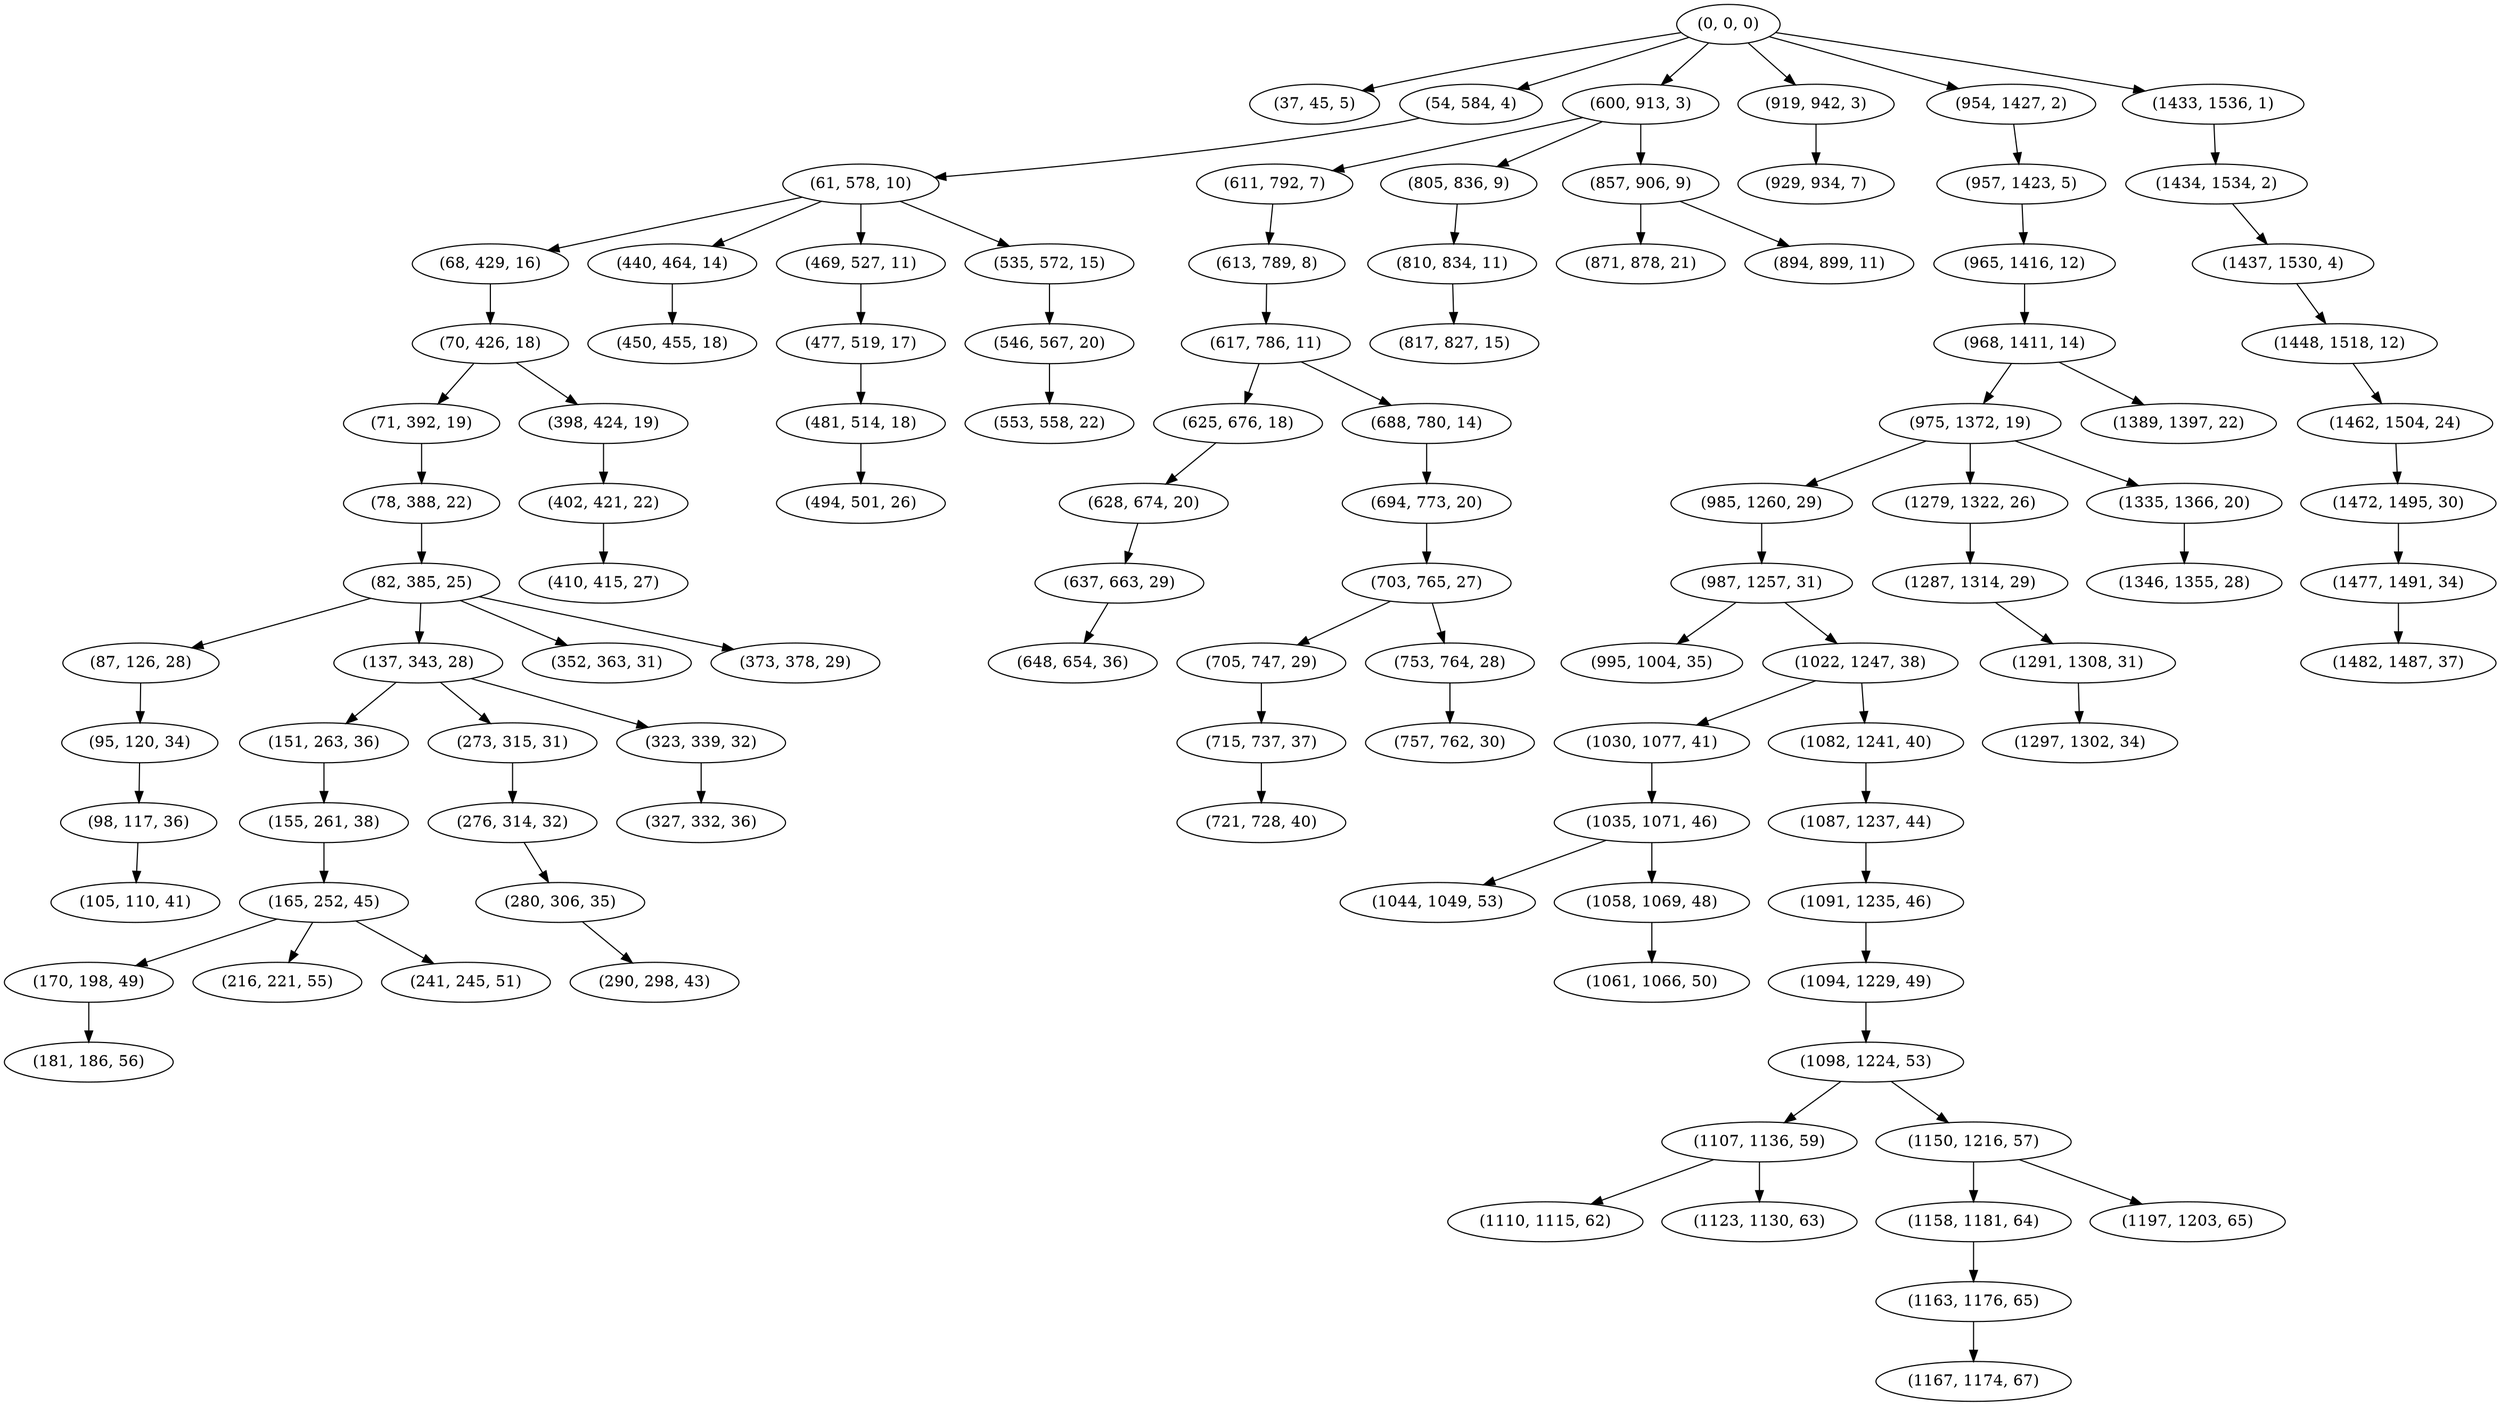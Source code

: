 digraph tree {
    "(0, 0, 0)";
    "(37, 45, 5)";
    "(54, 584, 4)";
    "(61, 578, 10)";
    "(68, 429, 16)";
    "(70, 426, 18)";
    "(71, 392, 19)";
    "(78, 388, 22)";
    "(82, 385, 25)";
    "(87, 126, 28)";
    "(95, 120, 34)";
    "(98, 117, 36)";
    "(105, 110, 41)";
    "(137, 343, 28)";
    "(151, 263, 36)";
    "(155, 261, 38)";
    "(165, 252, 45)";
    "(170, 198, 49)";
    "(181, 186, 56)";
    "(216, 221, 55)";
    "(241, 245, 51)";
    "(273, 315, 31)";
    "(276, 314, 32)";
    "(280, 306, 35)";
    "(290, 298, 43)";
    "(323, 339, 32)";
    "(327, 332, 36)";
    "(352, 363, 31)";
    "(373, 378, 29)";
    "(398, 424, 19)";
    "(402, 421, 22)";
    "(410, 415, 27)";
    "(440, 464, 14)";
    "(450, 455, 18)";
    "(469, 527, 11)";
    "(477, 519, 17)";
    "(481, 514, 18)";
    "(494, 501, 26)";
    "(535, 572, 15)";
    "(546, 567, 20)";
    "(553, 558, 22)";
    "(600, 913, 3)";
    "(611, 792, 7)";
    "(613, 789, 8)";
    "(617, 786, 11)";
    "(625, 676, 18)";
    "(628, 674, 20)";
    "(637, 663, 29)";
    "(648, 654, 36)";
    "(688, 780, 14)";
    "(694, 773, 20)";
    "(703, 765, 27)";
    "(705, 747, 29)";
    "(715, 737, 37)";
    "(721, 728, 40)";
    "(753, 764, 28)";
    "(757, 762, 30)";
    "(805, 836, 9)";
    "(810, 834, 11)";
    "(817, 827, 15)";
    "(857, 906, 9)";
    "(871, 878, 21)";
    "(894, 899, 11)";
    "(919, 942, 3)";
    "(929, 934, 7)";
    "(954, 1427, 2)";
    "(957, 1423, 5)";
    "(965, 1416, 12)";
    "(968, 1411, 14)";
    "(975, 1372, 19)";
    "(985, 1260, 29)";
    "(987, 1257, 31)";
    "(995, 1004, 35)";
    "(1022, 1247, 38)";
    "(1030, 1077, 41)";
    "(1035, 1071, 46)";
    "(1044, 1049, 53)";
    "(1058, 1069, 48)";
    "(1061, 1066, 50)";
    "(1082, 1241, 40)";
    "(1087, 1237, 44)";
    "(1091, 1235, 46)";
    "(1094, 1229, 49)";
    "(1098, 1224, 53)";
    "(1107, 1136, 59)";
    "(1110, 1115, 62)";
    "(1123, 1130, 63)";
    "(1150, 1216, 57)";
    "(1158, 1181, 64)";
    "(1163, 1176, 65)";
    "(1167, 1174, 67)";
    "(1197, 1203, 65)";
    "(1279, 1322, 26)";
    "(1287, 1314, 29)";
    "(1291, 1308, 31)";
    "(1297, 1302, 34)";
    "(1335, 1366, 20)";
    "(1346, 1355, 28)";
    "(1389, 1397, 22)";
    "(1433, 1536, 1)";
    "(1434, 1534, 2)";
    "(1437, 1530, 4)";
    "(1448, 1518, 12)";
    "(1462, 1504, 24)";
    "(1472, 1495, 30)";
    "(1477, 1491, 34)";
    "(1482, 1487, 37)";
    "(0, 0, 0)" -> "(37, 45, 5)";
    "(0, 0, 0)" -> "(54, 584, 4)";
    "(0, 0, 0)" -> "(600, 913, 3)";
    "(0, 0, 0)" -> "(919, 942, 3)";
    "(0, 0, 0)" -> "(954, 1427, 2)";
    "(0, 0, 0)" -> "(1433, 1536, 1)";
    "(54, 584, 4)" -> "(61, 578, 10)";
    "(61, 578, 10)" -> "(68, 429, 16)";
    "(61, 578, 10)" -> "(440, 464, 14)";
    "(61, 578, 10)" -> "(469, 527, 11)";
    "(61, 578, 10)" -> "(535, 572, 15)";
    "(68, 429, 16)" -> "(70, 426, 18)";
    "(70, 426, 18)" -> "(71, 392, 19)";
    "(70, 426, 18)" -> "(398, 424, 19)";
    "(71, 392, 19)" -> "(78, 388, 22)";
    "(78, 388, 22)" -> "(82, 385, 25)";
    "(82, 385, 25)" -> "(87, 126, 28)";
    "(82, 385, 25)" -> "(137, 343, 28)";
    "(82, 385, 25)" -> "(352, 363, 31)";
    "(82, 385, 25)" -> "(373, 378, 29)";
    "(87, 126, 28)" -> "(95, 120, 34)";
    "(95, 120, 34)" -> "(98, 117, 36)";
    "(98, 117, 36)" -> "(105, 110, 41)";
    "(137, 343, 28)" -> "(151, 263, 36)";
    "(137, 343, 28)" -> "(273, 315, 31)";
    "(137, 343, 28)" -> "(323, 339, 32)";
    "(151, 263, 36)" -> "(155, 261, 38)";
    "(155, 261, 38)" -> "(165, 252, 45)";
    "(165, 252, 45)" -> "(170, 198, 49)";
    "(165, 252, 45)" -> "(216, 221, 55)";
    "(165, 252, 45)" -> "(241, 245, 51)";
    "(170, 198, 49)" -> "(181, 186, 56)";
    "(273, 315, 31)" -> "(276, 314, 32)";
    "(276, 314, 32)" -> "(280, 306, 35)";
    "(280, 306, 35)" -> "(290, 298, 43)";
    "(323, 339, 32)" -> "(327, 332, 36)";
    "(398, 424, 19)" -> "(402, 421, 22)";
    "(402, 421, 22)" -> "(410, 415, 27)";
    "(440, 464, 14)" -> "(450, 455, 18)";
    "(469, 527, 11)" -> "(477, 519, 17)";
    "(477, 519, 17)" -> "(481, 514, 18)";
    "(481, 514, 18)" -> "(494, 501, 26)";
    "(535, 572, 15)" -> "(546, 567, 20)";
    "(546, 567, 20)" -> "(553, 558, 22)";
    "(600, 913, 3)" -> "(611, 792, 7)";
    "(600, 913, 3)" -> "(805, 836, 9)";
    "(600, 913, 3)" -> "(857, 906, 9)";
    "(611, 792, 7)" -> "(613, 789, 8)";
    "(613, 789, 8)" -> "(617, 786, 11)";
    "(617, 786, 11)" -> "(625, 676, 18)";
    "(617, 786, 11)" -> "(688, 780, 14)";
    "(625, 676, 18)" -> "(628, 674, 20)";
    "(628, 674, 20)" -> "(637, 663, 29)";
    "(637, 663, 29)" -> "(648, 654, 36)";
    "(688, 780, 14)" -> "(694, 773, 20)";
    "(694, 773, 20)" -> "(703, 765, 27)";
    "(703, 765, 27)" -> "(705, 747, 29)";
    "(703, 765, 27)" -> "(753, 764, 28)";
    "(705, 747, 29)" -> "(715, 737, 37)";
    "(715, 737, 37)" -> "(721, 728, 40)";
    "(753, 764, 28)" -> "(757, 762, 30)";
    "(805, 836, 9)" -> "(810, 834, 11)";
    "(810, 834, 11)" -> "(817, 827, 15)";
    "(857, 906, 9)" -> "(871, 878, 21)";
    "(857, 906, 9)" -> "(894, 899, 11)";
    "(919, 942, 3)" -> "(929, 934, 7)";
    "(954, 1427, 2)" -> "(957, 1423, 5)";
    "(957, 1423, 5)" -> "(965, 1416, 12)";
    "(965, 1416, 12)" -> "(968, 1411, 14)";
    "(968, 1411, 14)" -> "(975, 1372, 19)";
    "(968, 1411, 14)" -> "(1389, 1397, 22)";
    "(975, 1372, 19)" -> "(985, 1260, 29)";
    "(975, 1372, 19)" -> "(1279, 1322, 26)";
    "(975, 1372, 19)" -> "(1335, 1366, 20)";
    "(985, 1260, 29)" -> "(987, 1257, 31)";
    "(987, 1257, 31)" -> "(995, 1004, 35)";
    "(987, 1257, 31)" -> "(1022, 1247, 38)";
    "(1022, 1247, 38)" -> "(1030, 1077, 41)";
    "(1022, 1247, 38)" -> "(1082, 1241, 40)";
    "(1030, 1077, 41)" -> "(1035, 1071, 46)";
    "(1035, 1071, 46)" -> "(1044, 1049, 53)";
    "(1035, 1071, 46)" -> "(1058, 1069, 48)";
    "(1058, 1069, 48)" -> "(1061, 1066, 50)";
    "(1082, 1241, 40)" -> "(1087, 1237, 44)";
    "(1087, 1237, 44)" -> "(1091, 1235, 46)";
    "(1091, 1235, 46)" -> "(1094, 1229, 49)";
    "(1094, 1229, 49)" -> "(1098, 1224, 53)";
    "(1098, 1224, 53)" -> "(1107, 1136, 59)";
    "(1098, 1224, 53)" -> "(1150, 1216, 57)";
    "(1107, 1136, 59)" -> "(1110, 1115, 62)";
    "(1107, 1136, 59)" -> "(1123, 1130, 63)";
    "(1150, 1216, 57)" -> "(1158, 1181, 64)";
    "(1150, 1216, 57)" -> "(1197, 1203, 65)";
    "(1158, 1181, 64)" -> "(1163, 1176, 65)";
    "(1163, 1176, 65)" -> "(1167, 1174, 67)";
    "(1279, 1322, 26)" -> "(1287, 1314, 29)";
    "(1287, 1314, 29)" -> "(1291, 1308, 31)";
    "(1291, 1308, 31)" -> "(1297, 1302, 34)";
    "(1335, 1366, 20)" -> "(1346, 1355, 28)";
    "(1433, 1536, 1)" -> "(1434, 1534, 2)";
    "(1434, 1534, 2)" -> "(1437, 1530, 4)";
    "(1437, 1530, 4)" -> "(1448, 1518, 12)";
    "(1448, 1518, 12)" -> "(1462, 1504, 24)";
    "(1462, 1504, 24)" -> "(1472, 1495, 30)";
    "(1472, 1495, 30)" -> "(1477, 1491, 34)";
    "(1477, 1491, 34)" -> "(1482, 1487, 37)";
}

